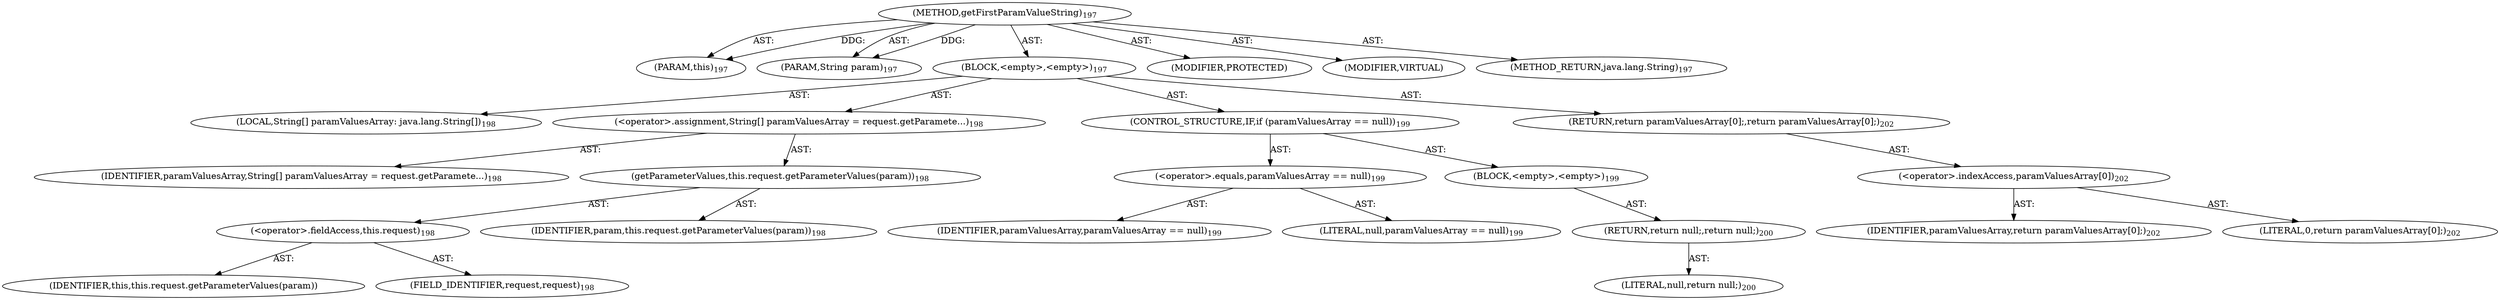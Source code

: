 digraph "getFirstParamValueString" {  
"111669149704" [label = <(METHOD,getFirstParamValueString)<SUB>197</SUB>> ]
"115964117008" [label = <(PARAM,this)<SUB>197</SUB>> ]
"115964117009" [label = <(PARAM,String param)<SUB>197</SUB>> ]
"25769803802" [label = <(BLOCK,&lt;empty&gt;,&lt;empty&gt;)<SUB>197</SUB>> ]
"94489280518" [label = <(LOCAL,String[] paramValuesArray: java.lang.String[])<SUB>198</SUB>> ]
"30064771148" [label = <(&lt;operator&gt;.assignment,String[] paramValuesArray = request.getParamete...)<SUB>198</SUB>> ]
"68719476799" [label = <(IDENTIFIER,paramValuesArray,String[] paramValuesArray = request.getParamete...)<SUB>198</SUB>> ]
"30064771149" [label = <(getParameterValues,this.request.getParameterValues(param))<SUB>198</SUB>> ]
"30064771150" [label = <(&lt;operator&gt;.fieldAccess,this.request)<SUB>198</SUB>> ]
"68719476800" [label = <(IDENTIFIER,this,this.request.getParameterValues(param))> ]
"55834574862" [label = <(FIELD_IDENTIFIER,request,request)<SUB>198</SUB>> ]
"68719476801" [label = <(IDENTIFIER,param,this.request.getParameterValues(param))<SUB>198</SUB>> ]
"47244640272" [label = <(CONTROL_STRUCTURE,IF,if (paramValuesArray == null))<SUB>199</SUB>> ]
"30064771151" [label = <(&lt;operator&gt;.equals,paramValuesArray == null)<SUB>199</SUB>> ]
"68719476802" [label = <(IDENTIFIER,paramValuesArray,paramValuesArray == null)<SUB>199</SUB>> ]
"90194313232" [label = <(LITERAL,null,paramValuesArray == null)<SUB>199</SUB>> ]
"25769803803" [label = <(BLOCK,&lt;empty&gt;,&lt;empty&gt;)<SUB>199</SUB>> ]
"146028888068" [label = <(RETURN,return null;,return null;)<SUB>200</SUB>> ]
"90194313233" [label = <(LITERAL,null,return null;)<SUB>200</SUB>> ]
"146028888069" [label = <(RETURN,return paramValuesArray[0];,return paramValuesArray[0];)<SUB>202</SUB>> ]
"30064771152" [label = <(&lt;operator&gt;.indexAccess,paramValuesArray[0])<SUB>202</SUB>> ]
"68719476803" [label = <(IDENTIFIER,paramValuesArray,return paramValuesArray[0];)<SUB>202</SUB>> ]
"90194313234" [label = <(LITERAL,0,return paramValuesArray[0];)<SUB>202</SUB>> ]
"133143986208" [label = <(MODIFIER,PROTECTED)> ]
"133143986209" [label = <(MODIFIER,VIRTUAL)> ]
"128849018888" [label = <(METHOD_RETURN,java.lang.String)<SUB>197</SUB>> ]
  "111669149704" -> "115964117008"  [ label = "AST: "] 
  "111669149704" -> "115964117009"  [ label = "AST: "] 
  "111669149704" -> "25769803802"  [ label = "AST: "] 
  "111669149704" -> "133143986208"  [ label = "AST: "] 
  "111669149704" -> "133143986209"  [ label = "AST: "] 
  "111669149704" -> "128849018888"  [ label = "AST: "] 
  "25769803802" -> "94489280518"  [ label = "AST: "] 
  "25769803802" -> "30064771148"  [ label = "AST: "] 
  "25769803802" -> "47244640272"  [ label = "AST: "] 
  "25769803802" -> "146028888069"  [ label = "AST: "] 
  "30064771148" -> "68719476799"  [ label = "AST: "] 
  "30064771148" -> "30064771149"  [ label = "AST: "] 
  "30064771149" -> "30064771150"  [ label = "AST: "] 
  "30064771149" -> "68719476801"  [ label = "AST: "] 
  "30064771150" -> "68719476800"  [ label = "AST: "] 
  "30064771150" -> "55834574862"  [ label = "AST: "] 
  "47244640272" -> "30064771151"  [ label = "AST: "] 
  "47244640272" -> "25769803803"  [ label = "AST: "] 
  "30064771151" -> "68719476802"  [ label = "AST: "] 
  "30064771151" -> "90194313232"  [ label = "AST: "] 
  "25769803803" -> "146028888068"  [ label = "AST: "] 
  "146028888068" -> "90194313233"  [ label = "AST: "] 
  "146028888069" -> "30064771152"  [ label = "AST: "] 
  "30064771152" -> "68719476803"  [ label = "AST: "] 
  "30064771152" -> "90194313234"  [ label = "AST: "] 
  "111669149704" -> "115964117008"  [ label = "DDG: "] 
  "111669149704" -> "115964117009"  [ label = "DDG: "] 
}
